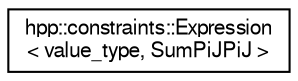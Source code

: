 digraph "Graphical Class Hierarchy"
{
  edge [fontname="FreeSans",fontsize="10",labelfontname="FreeSans",labelfontsize="10"];
  node [fontname="FreeSans",fontsize="10",shape=record];
  rankdir="LR";
  Node1 [label="hpp::constraints::Expression\l\< value_type, SumPiJPiJ \>",height=0.2,width=0.4,color="black", fillcolor="white", style="filled",URL="$a00009.html"];
}
